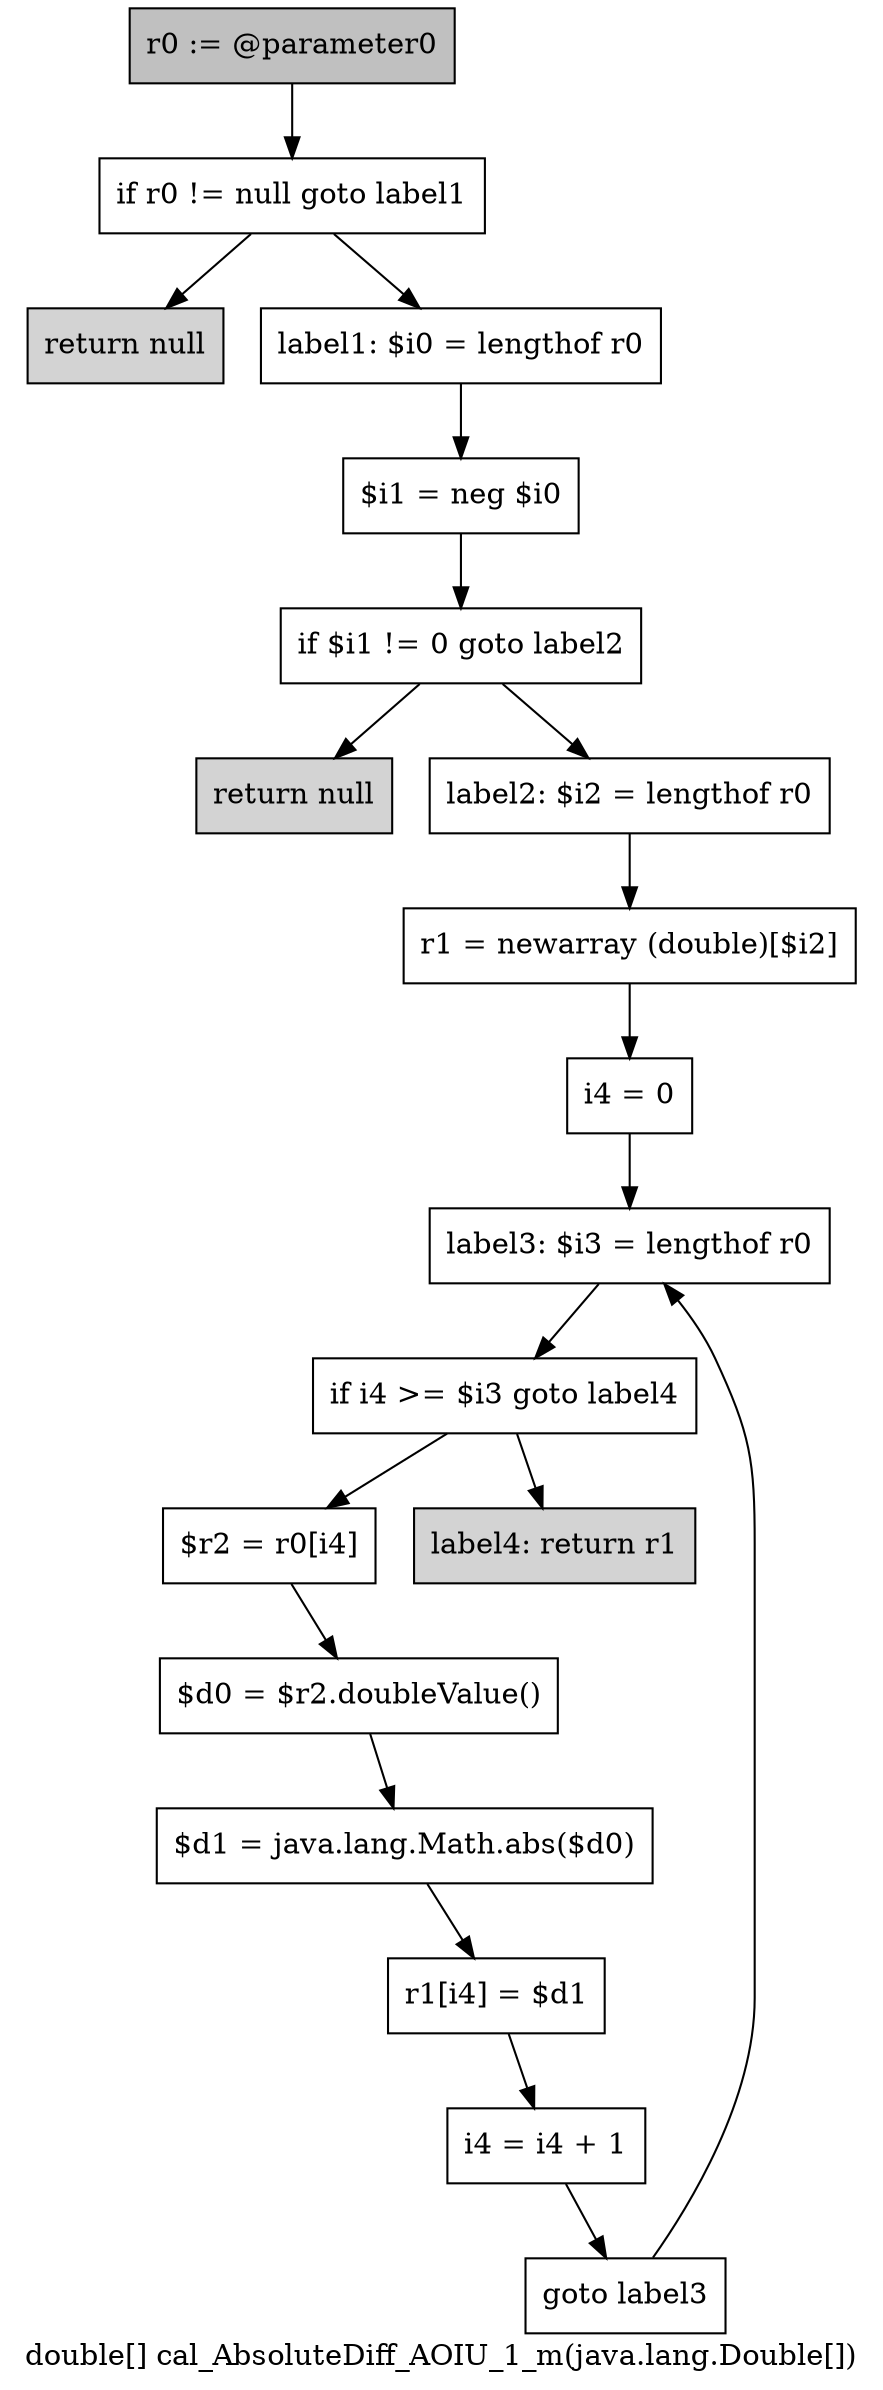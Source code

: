 digraph "double[] cal_AbsoluteDiff_AOIU_1_m(java.lang.Double[])" {
    label="double[] cal_AbsoluteDiff_AOIU_1_m(java.lang.Double[])";
    node [shape=box];
    "0" [style=filled,fillcolor=gray,label="r0 := @parameter0",];
    "1" [label="if r0 != null goto label1",];
    "0"->"1";
    "2" [style=filled,fillcolor=lightgray,label="return null",];
    "1"->"2";
    "3" [label="label1: $i0 = lengthof r0",];
    "1"->"3";
    "4" [label="$i1 = neg $i0",];
    "3"->"4";
    "5" [label="if $i1 != 0 goto label2",];
    "4"->"5";
    "6" [style=filled,fillcolor=lightgray,label="return null",];
    "5"->"6";
    "7" [label="label2: $i2 = lengthof r0",];
    "5"->"7";
    "8" [label="r1 = newarray (double)[$i2]",];
    "7"->"8";
    "9" [label="i4 = 0",];
    "8"->"9";
    "10" [label="label3: $i3 = lengthof r0",];
    "9"->"10";
    "11" [label="if i4 >= $i3 goto label4",];
    "10"->"11";
    "12" [label="$r2 = r0[i4]",];
    "11"->"12";
    "18" [style=filled,fillcolor=lightgray,label="label4: return r1",];
    "11"->"18";
    "13" [label="$d0 = $r2.doubleValue()",];
    "12"->"13";
    "14" [label="$d1 = java.lang.Math.abs($d0)",];
    "13"->"14";
    "15" [label="r1[i4] = $d1",];
    "14"->"15";
    "16" [label="i4 = i4 + 1",];
    "15"->"16";
    "17" [label="goto label3",];
    "16"->"17";
    "17"->"10";
}
